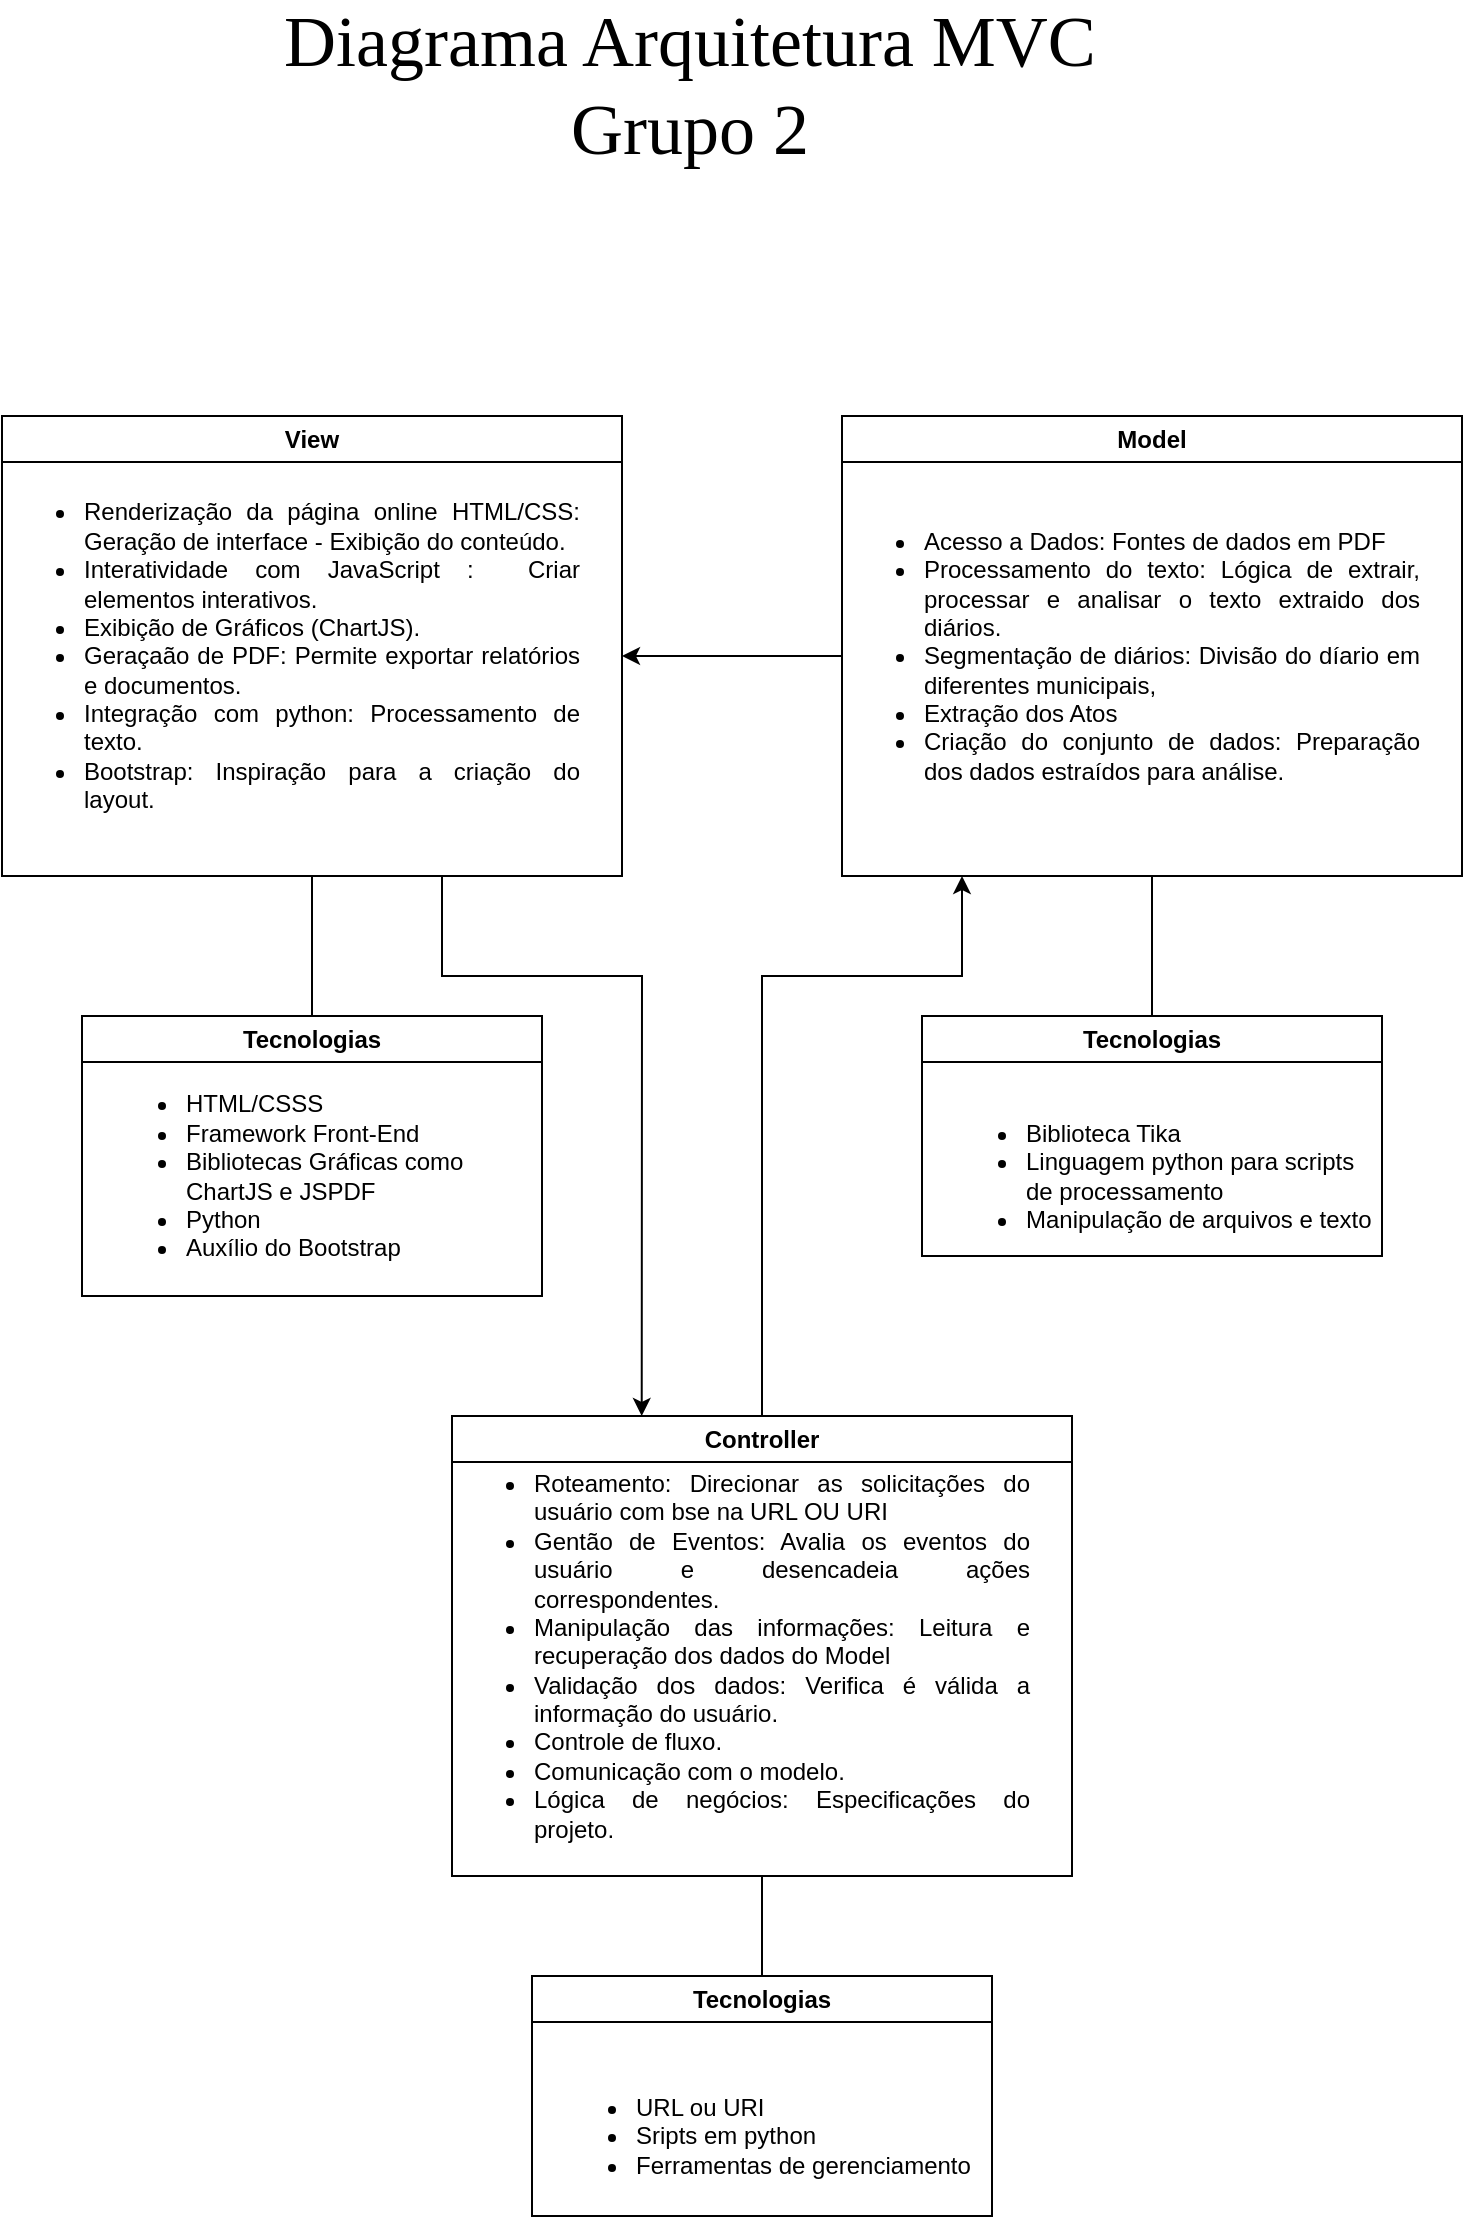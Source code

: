 <mxfile version="21.7.5" type="device">
  <diagram name="Page-1" id="pf96pSImxiR2DNTEvf1x">
    <mxGraphModel dx="1602" dy="992" grid="1" gridSize="10" guides="1" tooltips="1" connect="1" arrows="1" fold="1" page="1" pageScale="1" pageWidth="827" pageHeight="1169" math="0" shadow="0">
      <root>
        <mxCell id="0" />
        <mxCell id="1" parent="0" />
        <mxCell id="erMfNy57c_j0A0jGZN2x-10" value="&lt;font style=&quot;font-size: 36px;&quot; face=&quot;Comic Sans MS&quot;&gt;Diagrama Arquitetura MVC&lt;br&gt;Grupo 2&lt;br&gt;&lt;/font&gt;" style="text;html=1;strokeColor=none;fillColor=none;align=center;verticalAlign=middle;whiteSpace=wrap;rounded=0;" vertex="1" parent="1">
          <mxGeometry x="154" y="60" width="520" height="30" as="geometry" />
        </mxCell>
        <mxCell id="erMfNy57c_j0A0jGZN2x-14" value="Model" style="swimlane;whiteSpace=wrap;html=1;" vertex="1" parent="1">
          <mxGeometry x="490" y="240" width="310" height="230" as="geometry" />
        </mxCell>
        <mxCell id="erMfNy57c_j0A0jGZN2x-16" value="&lt;ul&gt;&lt;li style=&quot;text-align: justify;&quot;&gt;Acesso a Dados: Fontes de dados em PDF&lt;/li&gt;&lt;li style=&quot;text-align: justify;&quot;&gt;Processamento do texto: Lógica de extrair, processar e analisar o texto extraido dos diários.&lt;/li&gt;&lt;li style=&quot;text-align: justify;&quot;&gt;Segmentação de diários: Divisão do díario em diferentes municipais,&lt;/li&gt;&lt;li style=&quot;text-align: justify;&quot;&gt;Extração dos Atos&amp;nbsp;&lt;/li&gt;&lt;li style=&quot;text-align: justify;&quot;&gt;Criação do conjunto de dados: Preparação dos dados estraídos para análise.&lt;/li&gt;&lt;/ul&gt;" style="text;html=1;strokeColor=none;fillColor=none;align=center;verticalAlign=middle;whiteSpace=wrap;rounded=0;" vertex="1" parent="erMfNy57c_j0A0jGZN2x-14">
          <mxGeometry y="20" width="290" height="200" as="geometry" />
        </mxCell>
        <mxCell id="erMfNy57c_j0A0jGZN2x-18" value="Tecnologias" style="swimlane;whiteSpace=wrap;html=1;" vertex="1" parent="1">
          <mxGeometry x="530" y="540" width="230" height="120" as="geometry" />
        </mxCell>
        <mxCell id="erMfNy57c_j0A0jGZN2x-19" value="&lt;ul&gt;&lt;li&gt;Biblioteca Tika&lt;/li&gt;&lt;li&gt;Linguagem python para scripts de processamento&lt;/li&gt;&lt;li&gt;Manipulação de arquivos e texto&lt;/li&gt;&lt;/ul&gt;" style="text;html=1;strokeColor=none;fillColor=none;align=left;verticalAlign=middle;whiteSpace=wrap;rounded=0;" vertex="1" parent="erMfNy57c_j0A0jGZN2x-18">
          <mxGeometry x="10" y="30" width="220" height="100" as="geometry" />
        </mxCell>
        <mxCell id="erMfNy57c_j0A0jGZN2x-20" value="" style="endArrow=none;html=1;rounded=0;exitX=0.5;exitY=1;exitDx=0;exitDy=0;entryX=0.5;entryY=0;entryDx=0;entryDy=0;" edge="1" parent="1" source="erMfNy57c_j0A0jGZN2x-14" target="erMfNy57c_j0A0jGZN2x-18">
          <mxGeometry width="50" height="50" relative="1" as="geometry">
            <mxPoint x="1180" y="420" as="sourcePoint" />
            <mxPoint x="1230" y="370" as="targetPoint" />
          </mxGeometry>
        </mxCell>
        <mxCell id="erMfNy57c_j0A0jGZN2x-21" value="View" style="swimlane;whiteSpace=wrap;html=1;" vertex="1" parent="1">
          <mxGeometry x="70" y="240" width="310" height="230" as="geometry" />
        </mxCell>
        <mxCell id="erMfNy57c_j0A0jGZN2x-22" value="&lt;ul&gt;&lt;li style=&quot;text-align: justify;&quot;&gt;Renderização da página online HTML/CSS: Geração de interface - Exibição do conteúdo.&lt;/li&gt;&lt;li style=&quot;text-align: justify;&quot;&gt;Interatividade com JavaScript :&amp;nbsp; Criar elementos interativos.&lt;/li&gt;&lt;li style=&quot;text-align: justify;&quot;&gt;Exibição de Gráficos (ChartJS).&lt;/li&gt;&lt;li style=&quot;text-align: justify;&quot;&gt;Geraçaão de PDF: Permite exportar relatórios e documentos.&lt;/li&gt;&lt;li style=&quot;text-align: justify;&quot;&gt;Integração com python: Processamento de texto.&lt;/li&gt;&lt;li style=&quot;text-align: justify;&quot;&gt;Bootstrap: Inspiração para a criação do layout.&lt;/li&gt;&lt;/ul&gt;" style="text;html=1;strokeColor=none;fillColor=none;align=center;verticalAlign=middle;whiteSpace=wrap;rounded=0;" vertex="1" parent="erMfNy57c_j0A0jGZN2x-21">
          <mxGeometry y="20" width="290" height="200" as="geometry" />
        </mxCell>
        <mxCell id="erMfNy57c_j0A0jGZN2x-23" value="Tecnologias" style="swimlane;whiteSpace=wrap;html=1;" vertex="1" parent="1">
          <mxGeometry x="110" y="540" width="230" height="140" as="geometry" />
        </mxCell>
        <mxCell id="erMfNy57c_j0A0jGZN2x-24" value="&lt;ul&gt;&lt;li&gt;HTML/CSSS&lt;/li&gt;&lt;li&gt;Framework Front-End&lt;/li&gt;&lt;li&gt;Bibliotecas Gráficas como ChartJS e JSPDF&lt;/li&gt;&lt;li&gt;Python&lt;/li&gt;&lt;li&gt;Auxílio do Bootstrap&lt;/li&gt;&lt;/ul&gt;" style="text;html=1;strokeColor=none;fillColor=none;align=left;verticalAlign=middle;whiteSpace=wrap;rounded=0;" vertex="1" parent="erMfNy57c_j0A0jGZN2x-23">
          <mxGeometry x="10" y="30" width="220" height="100" as="geometry" />
        </mxCell>
        <mxCell id="erMfNy57c_j0A0jGZN2x-25" value="" style="endArrow=none;html=1;rounded=0;exitX=0.5;exitY=1;exitDx=0;exitDy=0;entryX=0.5;entryY=0;entryDx=0;entryDy=0;" edge="1" parent="1" source="erMfNy57c_j0A0jGZN2x-21" target="erMfNy57c_j0A0jGZN2x-23">
          <mxGeometry width="50" height="50" relative="1" as="geometry">
            <mxPoint x="630" y="420" as="sourcePoint" />
            <mxPoint x="680" y="370" as="targetPoint" />
          </mxGeometry>
        </mxCell>
        <mxCell id="erMfNy57c_j0A0jGZN2x-26" value="Controller" style="swimlane;whiteSpace=wrap;html=1;" vertex="1" parent="1">
          <mxGeometry x="295" y="740" width="310" height="230" as="geometry" />
        </mxCell>
        <mxCell id="erMfNy57c_j0A0jGZN2x-27" value="&lt;ul&gt;&lt;li style=&quot;text-align: justify;&quot;&gt;Roteamento: Direcionar as solicitações do usuário com bse na URL OU URI&lt;/li&gt;&lt;li style=&quot;text-align: justify;&quot;&gt;Gentão de Eventos: Avalia os eventos do usuário e desencadeia ações correspondentes.&lt;/li&gt;&lt;li style=&quot;text-align: justify;&quot;&gt;Manipulação das informações: Leitura e recuperação dos dados do Model&lt;/li&gt;&lt;li style=&quot;text-align: justify;&quot;&gt;Validação dos dados: Verifica é válida a informação do usuário.&lt;/li&gt;&lt;li style=&quot;text-align: justify;&quot;&gt;Controle de fluxo.&lt;/li&gt;&lt;li style=&quot;text-align: justify;&quot;&gt;Comunicação com o modelo.&lt;/li&gt;&lt;li style=&quot;text-align: justify;&quot;&gt;Lógica de negócios: Especificações do projeto.&lt;/li&gt;&lt;/ul&gt;" style="text;html=1;strokeColor=none;fillColor=none;align=center;verticalAlign=middle;whiteSpace=wrap;rounded=0;" vertex="1" parent="erMfNy57c_j0A0jGZN2x-26">
          <mxGeometry y="20" width="290" height="200" as="geometry" />
        </mxCell>
        <mxCell id="erMfNy57c_j0A0jGZN2x-28" value="Tecnologias" style="swimlane;whiteSpace=wrap;html=1;" vertex="1" parent="1">
          <mxGeometry x="335" y="1020" width="230" height="120" as="geometry" />
        </mxCell>
        <mxCell id="erMfNy57c_j0A0jGZN2x-29" value="&lt;ul&gt;&lt;li&gt;URL ou URI&lt;/li&gt;&lt;li&gt;Sripts em python&lt;/li&gt;&lt;li&gt;Ferramentas de gerenciamento&lt;/li&gt;&lt;/ul&gt;" style="text;html=1;strokeColor=none;fillColor=none;align=left;verticalAlign=middle;whiteSpace=wrap;rounded=0;" vertex="1" parent="erMfNy57c_j0A0jGZN2x-28">
          <mxGeometry x="10" y="30" width="220" height="100" as="geometry" />
        </mxCell>
        <mxCell id="erMfNy57c_j0A0jGZN2x-30" value="" style="endArrow=none;html=1;rounded=0;exitX=0.5;exitY=1;exitDx=0;exitDy=0;entryX=0.5;entryY=0;entryDx=0;entryDy=0;" edge="1" parent="1" source="erMfNy57c_j0A0jGZN2x-26" target="erMfNy57c_j0A0jGZN2x-28">
          <mxGeometry width="50" height="50" relative="1" as="geometry">
            <mxPoint x="890" y="950" as="sourcePoint" />
            <mxPoint x="940" y="900" as="targetPoint" />
          </mxGeometry>
        </mxCell>
        <mxCell id="erMfNy57c_j0A0jGZN2x-32" value="" style="endArrow=classic;html=1;rounded=0;entryX=0.306;entryY=0;entryDx=0;entryDy=0;entryPerimeter=0;" edge="1" parent="1" target="erMfNy57c_j0A0jGZN2x-26">
          <mxGeometry width="50" height="50" relative="1" as="geometry">
            <mxPoint x="290" y="470" as="sourcePoint" />
            <mxPoint x="670" y="430" as="targetPoint" />
            <Array as="points">
              <mxPoint x="290" y="520" />
              <mxPoint x="390" y="520" />
            </Array>
          </mxGeometry>
        </mxCell>
        <mxCell id="erMfNy57c_j0A0jGZN2x-33" value="" style="endArrow=classic;html=1;rounded=0;exitX=0.5;exitY=0;exitDx=0;exitDy=0;" edge="1" parent="1" source="erMfNy57c_j0A0jGZN2x-26">
          <mxGeometry width="50" height="50" relative="1" as="geometry">
            <mxPoint x="620" y="480" as="sourcePoint" />
            <mxPoint x="550" y="470" as="targetPoint" />
            <Array as="points">
              <mxPoint x="450" y="520" />
              <mxPoint x="550" y="520" />
            </Array>
          </mxGeometry>
        </mxCell>
        <mxCell id="erMfNy57c_j0A0jGZN2x-39" value="" style="endArrow=classic;html=1;rounded=0;exitX=0;exitY=0.5;exitDx=0;exitDy=0;" edge="1" parent="1" source="erMfNy57c_j0A0jGZN2x-16">
          <mxGeometry width="50" height="50" relative="1" as="geometry">
            <mxPoint x="620" y="480" as="sourcePoint" />
            <mxPoint x="380" y="360" as="targetPoint" />
          </mxGeometry>
        </mxCell>
      </root>
    </mxGraphModel>
  </diagram>
</mxfile>
